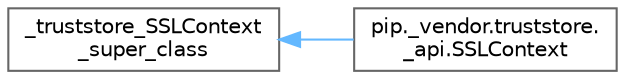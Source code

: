 digraph "Graphical Class Hierarchy"
{
 // LATEX_PDF_SIZE
  bgcolor="transparent";
  edge [fontname=Helvetica,fontsize=10,labelfontname=Helvetica,labelfontsize=10];
  node [fontname=Helvetica,fontsize=10,shape=box,height=0.2,width=0.4];
  rankdir="LR";
  Node0 [id="Node000000",label="_truststore_SSLContext\l_super_class",height=0.2,width=0.4,color="grey40", fillcolor="white", style="filled",URL="$db/dc1/class__truststore__SSLContext__super__class.html",tooltip=" "];
  Node0 -> Node1 [id="edge2815_Node000000_Node000001",dir="back",color="steelblue1",style="solid",tooltip=" "];
  Node1 [id="Node000001",label="pip._vendor.truststore.\l_api.SSLContext",height=0.2,width=0.4,color="grey40", fillcolor="white", style="filled",URL="$dd/dd2/classpip_1_1__vendor_1_1truststore_1_1__api_1_1SSLContext.html",tooltip=" "];
}

